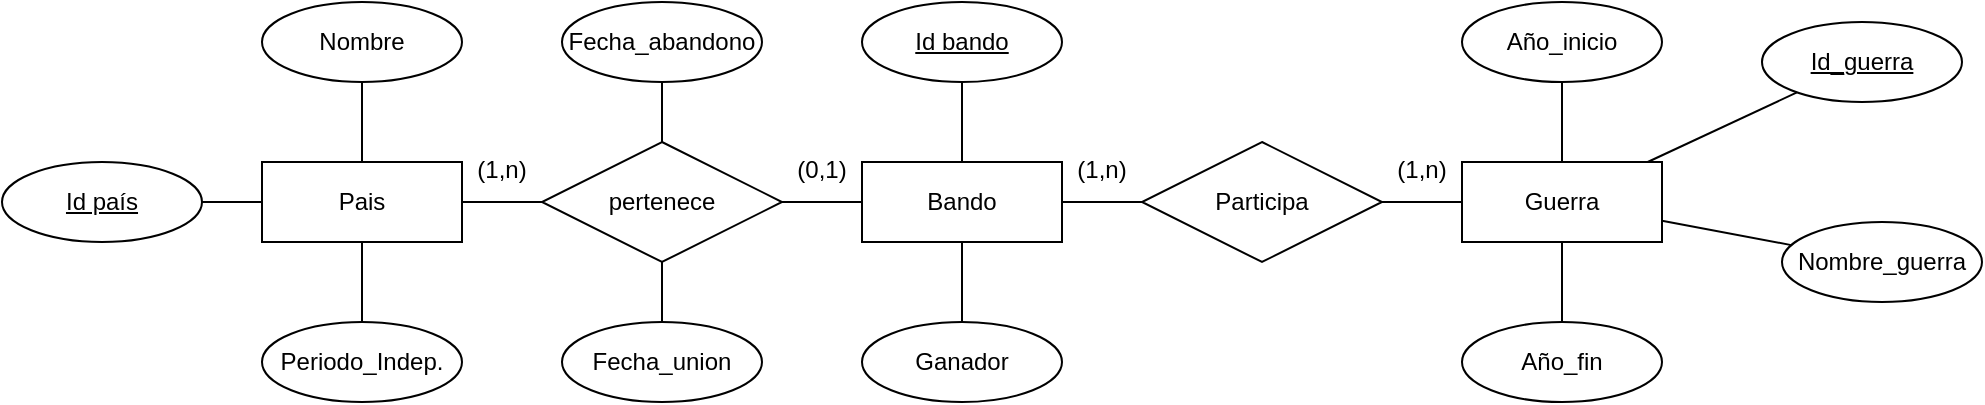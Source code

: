 <mxfile version="22.0.3" type="device">
  <diagram name="Página-1" id="FAcLt8oisLnMLdrKlRac">
    <mxGraphModel dx="1105" dy="704" grid="1" gridSize="10" guides="1" tooltips="1" connect="1" arrows="1" fold="1" page="1" pageScale="1" pageWidth="1169" pageHeight="827" math="0" shadow="0">
      <root>
        <mxCell id="0" />
        <mxCell id="1" parent="0" />
        <mxCell id="4NeIbpdBp0q2sKqe_ENI-28" value="Pais" style="whiteSpace=wrap;html=1;align=center;" vertex="1" parent="1">
          <mxGeometry x="200" y="400" width="100" height="40" as="geometry" />
        </mxCell>
        <mxCell id="4NeIbpdBp0q2sKqe_ENI-29" value="Bando" style="whiteSpace=wrap;html=1;align=center;" vertex="1" parent="1">
          <mxGeometry x="500" y="400" width="100" height="40" as="geometry" />
        </mxCell>
        <mxCell id="4NeIbpdBp0q2sKqe_ENI-30" value="Guerra" style="whiteSpace=wrap;html=1;align=center;" vertex="1" parent="1">
          <mxGeometry x="800" y="400" width="100" height="40" as="geometry" />
        </mxCell>
        <mxCell id="4NeIbpdBp0q2sKqe_ENI-31" value="pertenece" style="shape=rhombus;perimeter=rhombusPerimeter;whiteSpace=wrap;html=1;align=center;" vertex="1" parent="1">
          <mxGeometry x="340" y="390" width="120" height="60" as="geometry" />
        </mxCell>
        <mxCell id="4NeIbpdBp0q2sKqe_ENI-32" value="Participa" style="shape=rhombus;perimeter=rhombusPerimeter;whiteSpace=wrap;html=1;align=center;" vertex="1" parent="1">
          <mxGeometry x="640" y="390" width="120" height="60" as="geometry" />
        </mxCell>
        <mxCell id="4NeIbpdBp0q2sKqe_ENI-33" value="" style="endArrow=none;html=1;rounded=0;" edge="1" parent="1" source="4NeIbpdBp0q2sKqe_ENI-28" target="4NeIbpdBp0q2sKqe_ENI-31">
          <mxGeometry relative="1" as="geometry">
            <mxPoint x="410" y="430" as="sourcePoint" />
            <mxPoint x="330" y="420" as="targetPoint" />
          </mxGeometry>
        </mxCell>
        <mxCell id="4NeIbpdBp0q2sKqe_ENI-34" value="" style="endArrow=none;html=1;rounded=0;" edge="1" parent="1" source="4NeIbpdBp0q2sKqe_ENI-29" target="4NeIbpdBp0q2sKqe_ENI-32">
          <mxGeometry relative="1" as="geometry">
            <mxPoint x="610" y="420" as="sourcePoint" />
            <mxPoint x="600" y="430" as="targetPoint" />
          </mxGeometry>
        </mxCell>
        <mxCell id="4NeIbpdBp0q2sKqe_ENI-35" value="" style="endArrow=none;html=1;rounded=0;" edge="1" parent="1" source="4NeIbpdBp0q2sKqe_ENI-30" target="4NeIbpdBp0q2sKqe_ENI-32">
          <mxGeometry relative="1" as="geometry">
            <mxPoint x="440" y="430" as="sourcePoint" />
            <mxPoint x="600" y="430" as="targetPoint" />
          </mxGeometry>
        </mxCell>
        <mxCell id="4NeIbpdBp0q2sKqe_ENI-36" value="" style="endArrow=none;html=1;rounded=0;" edge="1" parent="1" source="4NeIbpdBp0q2sKqe_ENI-31" target="4NeIbpdBp0q2sKqe_ENI-29">
          <mxGeometry relative="1" as="geometry">
            <mxPoint x="470" y="420" as="sourcePoint" />
            <mxPoint x="590" y="430" as="targetPoint" />
          </mxGeometry>
        </mxCell>
        <mxCell id="4NeIbpdBp0q2sKqe_ENI-42" value="Nombre" style="ellipse;whiteSpace=wrap;html=1;align=center;" vertex="1" parent="1">
          <mxGeometry x="200" y="320" width="100" height="40" as="geometry" />
        </mxCell>
        <mxCell id="4NeIbpdBp0q2sKqe_ENI-43" value="Periodo_Indep." style="ellipse;whiteSpace=wrap;html=1;align=center;" vertex="1" parent="1">
          <mxGeometry x="200" y="480" width="100" height="40" as="geometry" />
        </mxCell>
        <mxCell id="4NeIbpdBp0q2sKqe_ENI-44" value="" style="endArrow=none;html=1;rounded=0;" edge="1" parent="1" source="4NeIbpdBp0q2sKqe_ENI-28" target="4NeIbpdBp0q2sKqe_ENI-42">
          <mxGeometry relative="1" as="geometry">
            <mxPoint x="510" y="430" as="sourcePoint" />
            <mxPoint x="670" y="430" as="targetPoint" />
          </mxGeometry>
        </mxCell>
        <mxCell id="4NeIbpdBp0q2sKqe_ENI-45" value="" style="endArrow=none;html=1;rounded=0;" edge="1" parent="1" source="4NeIbpdBp0q2sKqe_ENI-43" target="4NeIbpdBp0q2sKqe_ENI-28">
          <mxGeometry relative="1" as="geometry">
            <mxPoint x="510" y="430" as="sourcePoint" />
            <mxPoint x="670" y="430" as="targetPoint" />
          </mxGeometry>
        </mxCell>
        <mxCell id="4NeIbpdBp0q2sKqe_ENI-46" value="Año_inicio" style="ellipse;whiteSpace=wrap;html=1;align=center;" vertex="1" parent="1">
          <mxGeometry x="800" y="320" width="100" height="40" as="geometry" />
        </mxCell>
        <mxCell id="4NeIbpdBp0q2sKqe_ENI-50" value="Año_fin" style="ellipse;whiteSpace=wrap;html=1;align=center;" vertex="1" parent="1">
          <mxGeometry x="800" y="480" width="100" height="40" as="geometry" />
        </mxCell>
        <mxCell id="4NeIbpdBp0q2sKqe_ENI-51" value="" style="endArrow=none;html=1;rounded=0;" edge="1" parent="1" source="4NeIbpdBp0q2sKqe_ENI-46" target="4NeIbpdBp0q2sKqe_ENI-30">
          <mxGeometry relative="1" as="geometry">
            <mxPoint x="560" y="407" as="sourcePoint" />
            <mxPoint x="720" y="407" as="targetPoint" />
          </mxGeometry>
        </mxCell>
        <mxCell id="4NeIbpdBp0q2sKqe_ENI-52" value="Fecha_union" style="ellipse;whiteSpace=wrap;html=1;align=center;" vertex="1" parent="1">
          <mxGeometry x="350" y="480" width="100" height="40" as="geometry" />
        </mxCell>
        <mxCell id="4NeIbpdBp0q2sKqe_ENI-53" value="" style="endArrow=none;html=1;rounded=0;" edge="1" parent="1" source="4NeIbpdBp0q2sKqe_ENI-31" target="4NeIbpdBp0q2sKqe_ENI-52">
          <mxGeometry relative="1" as="geometry">
            <mxPoint x="530" y="407" as="sourcePoint" />
            <mxPoint x="690" y="407" as="targetPoint" />
          </mxGeometry>
        </mxCell>
        <mxCell id="4NeIbpdBp0q2sKqe_ENI-54" value="Fecha_abandono" style="ellipse;whiteSpace=wrap;html=1;align=center;" vertex="1" parent="1">
          <mxGeometry x="350" y="320" width="100" height="40" as="geometry" />
        </mxCell>
        <mxCell id="4NeIbpdBp0q2sKqe_ENI-58" value="" style="endArrow=none;html=1;rounded=0;" edge="1" parent="1" source="4NeIbpdBp0q2sKqe_ENI-54" target="4NeIbpdBp0q2sKqe_ENI-31">
          <mxGeometry relative="1" as="geometry">
            <mxPoint x="530" y="407" as="sourcePoint" />
            <mxPoint x="690" y="407" as="targetPoint" />
          </mxGeometry>
        </mxCell>
        <mxCell id="4NeIbpdBp0q2sKqe_ENI-60" value="" style="endArrow=none;html=1;rounded=0;" edge="1" parent="1" source="4NeIbpdBp0q2sKqe_ENI-77" target="4NeIbpdBp0q2sKqe_ENI-30">
          <mxGeometry relative="1" as="geometry">
            <mxPoint x="950" y="420" as="sourcePoint" />
            <mxPoint x="720" y="407" as="targetPoint" />
          </mxGeometry>
        </mxCell>
        <mxCell id="4NeIbpdBp0q2sKqe_ENI-63" value="" style="endArrow=none;html=1;rounded=0;" edge="1" parent="1" source="4NeIbpdBp0q2sKqe_ENI-50" target="4NeIbpdBp0q2sKqe_ENI-30">
          <mxGeometry relative="1" as="geometry">
            <mxPoint x="580" y="407" as="sourcePoint" />
            <mxPoint x="740" y="407" as="targetPoint" />
          </mxGeometry>
        </mxCell>
        <mxCell id="4NeIbpdBp0q2sKqe_ENI-66" value="Id país" style="ellipse;whiteSpace=wrap;html=1;align=center;fontStyle=4;" vertex="1" parent="1">
          <mxGeometry x="70" y="400" width="100" height="40" as="geometry" />
        </mxCell>
        <mxCell id="4NeIbpdBp0q2sKqe_ENI-67" value="Id bando" style="ellipse;whiteSpace=wrap;html=1;align=center;fontStyle=4;" vertex="1" parent="1">
          <mxGeometry x="500" y="320" width="100" height="40" as="geometry" />
        </mxCell>
        <mxCell id="4NeIbpdBp0q2sKqe_ENI-73" value="Ganador" style="ellipse;whiteSpace=wrap;html=1;align=center;" vertex="1" parent="1">
          <mxGeometry x="500" y="480" width="100" height="40" as="geometry" />
        </mxCell>
        <mxCell id="4NeIbpdBp0q2sKqe_ENI-74" value="" style="endArrow=none;html=1;rounded=0;" edge="1" parent="1" source="4NeIbpdBp0q2sKqe_ENI-73" target="4NeIbpdBp0q2sKqe_ENI-29">
          <mxGeometry relative="1" as="geometry">
            <mxPoint x="380" y="490" as="sourcePoint" />
            <mxPoint x="540" y="490" as="targetPoint" />
          </mxGeometry>
        </mxCell>
        <mxCell id="4NeIbpdBp0q2sKqe_ENI-76" value="" style="endArrow=none;html=1;rounded=0;" edge="1" parent="1" source="4NeIbpdBp0q2sKqe_ENI-67" target="4NeIbpdBp0q2sKqe_ENI-29">
          <mxGeometry relative="1" as="geometry">
            <mxPoint x="390" y="500" as="sourcePoint" />
            <mxPoint x="550" y="500" as="targetPoint" />
          </mxGeometry>
        </mxCell>
        <mxCell id="4NeIbpdBp0q2sKqe_ENI-77" value="Id_guerra" style="ellipse;whiteSpace=wrap;html=1;align=center;fontStyle=4;" vertex="1" parent="1">
          <mxGeometry x="950" y="330" width="100" height="40" as="geometry" />
        </mxCell>
        <mxCell id="4NeIbpdBp0q2sKqe_ENI-78" value="Nombre_guerra" style="ellipse;whiteSpace=wrap;html=1;align=center;" vertex="1" parent="1">
          <mxGeometry x="960" y="430" width="100" height="40" as="geometry" />
        </mxCell>
        <mxCell id="4NeIbpdBp0q2sKqe_ENI-79" value="" style="endArrow=none;html=1;rounded=0;" edge="1" parent="1" source="4NeIbpdBp0q2sKqe_ENI-78" target="4NeIbpdBp0q2sKqe_ENI-30">
          <mxGeometry relative="1" as="geometry">
            <mxPoint x="490" y="460" as="sourcePoint" />
            <mxPoint x="650" y="460" as="targetPoint" />
          </mxGeometry>
        </mxCell>
        <mxCell id="4NeIbpdBp0q2sKqe_ENI-80" value="" style="endArrow=none;html=1;rounded=0;" edge="1" parent="1" source="4NeIbpdBp0q2sKqe_ENI-66" target="4NeIbpdBp0q2sKqe_ENI-28">
          <mxGeometry relative="1" as="geometry">
            <mxPoint x="430" y="450" as="sourcePoint" />
            <mxPoint x="590" y="450" as="targetPoint" />
          </mxGeometry>
        </mxCell>
        <mxCell id="4NeIbpdBp0q2sKqe_ENI-81" value="(1,n)" style="text;strokeColor=none;fillColor=none;spacingLeft=4;spacingRight=4;overflow=hidden;rotatable=0;points=[[0,0.5],[1,0.5]];portConstraint=eastwest;fontSize=12;whiteSpace=wrap;html=1;align=center;" vertex="1" parent="1">
          <mxGeometry x="300" y="390" width="40" height="30" as="geometry" />
        </mxCell>
        <mxCell id="4NeIbpdBp0q2sKqe_ENI-82" value="(0,1)" style="text;strokeColor=none;fillColor=none;spacingLeft=4;spacingRight=4;overflow=hidden;rotatable=0;points=[[0,0.5],[1,0.5]];portConstraint=eastwest;fontSize=12;whiteSpace=wrap;html=1;align=center;" vertex="1" parent="1">
          <mxGeometry x="460" y="390" width="40" height="30" as="geometry" />
        </mxCell>
        <mxCell id="4NeIbpdBp0q2sKqe_ENI-83" value="(1,n)" style="text;strokeColor=none;fillColor=none;spacingLeft=4;spacingRight=4;overflow=hidden;rotatable=0;points=[[0,0.5],[1,0.5]];portConstraint=eastwest;fontSize=12;whiteSpace=wrap;html=1;align=center;" vertex="1" parent="1">
          <mxGeometry x="600" y="390" width="40" height="30" as="geometry" />
        </mxCell>
        <mxCell id="4NeIbpdBp0q2sKqe_ENI-85" value="(1,n)" style="text;strokeColor=none;fillColor=none;spacingLeft=4;spacingRight=4;overflow=hidden;rotatable=0;points=[[0,0.5],[1,0.5]];portConstraint=eastwest;fontSize=12;whiteSpace=wrap;html=1;align=center;" vertex="1" parent="1">
          <mxGeometry x="760" y="390" width="40" height="30" as="geometry" />
        </mxCell>
      </root>
    </mxGraphModel>
  </diagram>
</mxfile>
